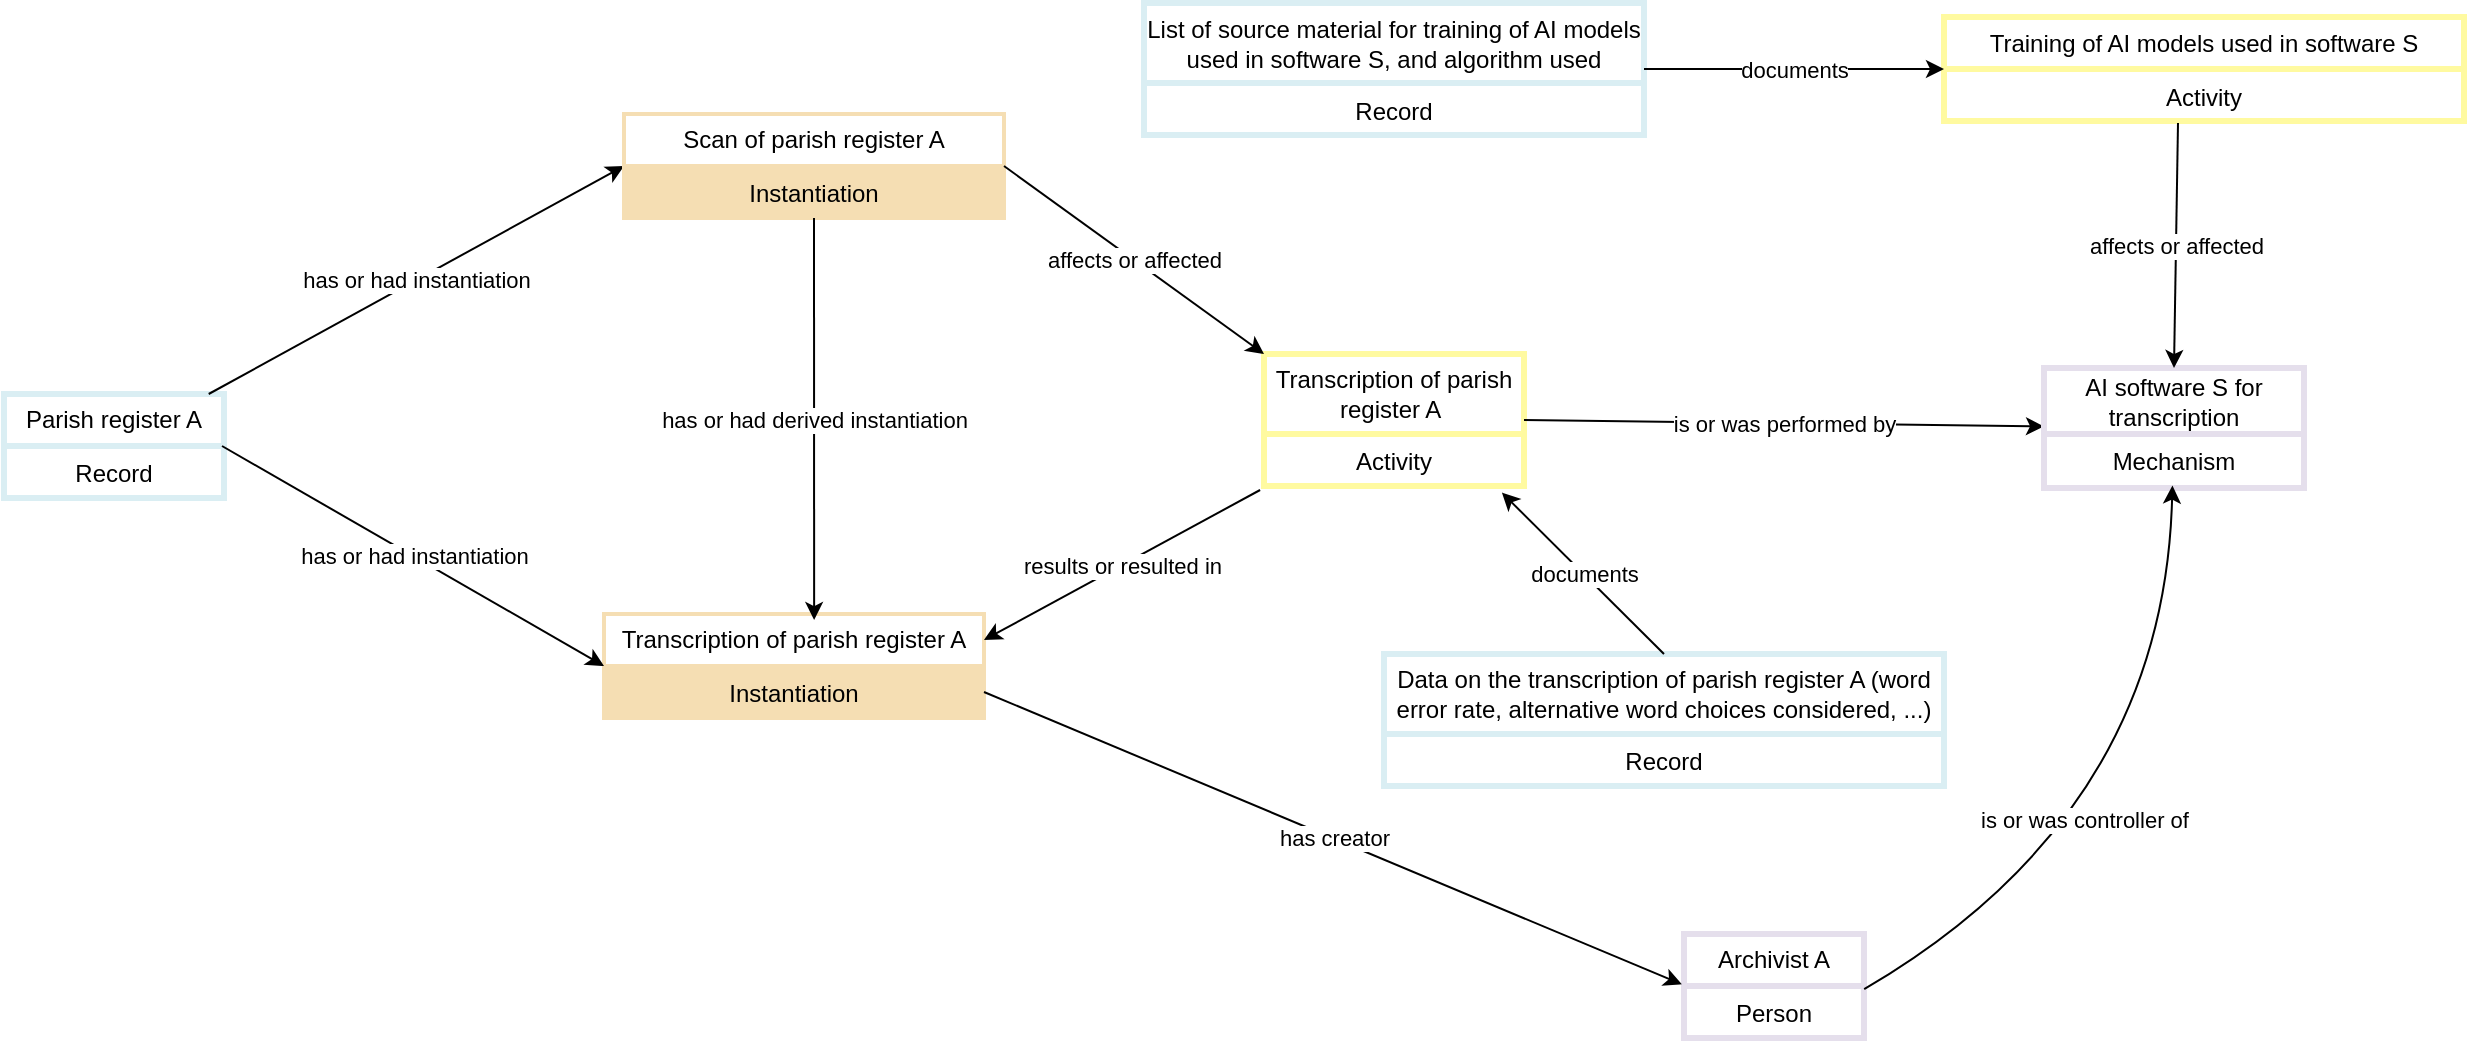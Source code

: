 <mxfile version="28.2.1">
  <diagram name="Page-1" id="7u0jDqiZUS1rl8G8wCQh">
    <mxGraphModel dx="1024" dy="666" grid="1" gridSize="10" guides="1" tooltips="1" connect="1" arrows="1" fold="1" page="1" pageScale="1" pageWidth="4681" pageHeight="3300" math="0" shadow="0">
      <root>
        <mxCell id="0" />
        <mxCell id="1" parent="0" />
        <mxCell id="wRteSTkEwEqD3XqNBMbn-1" value="Parish register A" style="swimlane;fontStyle=0;childLayout=stackLayout;horizontal=1;startSize=26;strokeColor=#DAEEF3;strokeWidth=3;fillColor=none;horizontalStack=0;resizeParent=1;resizeParentMax=0;resizeLast=0;collapsible=1;marginBottom=0;whiteSpace=wrap;html=1;" vertex="1" parent="1">
          <mxGeometry x="240" y="240" width="110" height="52" as="geometry" />
        </mxCell>
        <mxCell id="wRteSTkEwEqD3XqNBMbn-2" value="Record" style="text;strokeColor=#DAEEF3;strokeWidth=3;fillColor=none;align=center;verticalAlign=top;spacingLeft=4;spacingRight=4;overflow=hidden;rotatable=0;points=[[0,0.5],[1,0.5]];portConstraint=eastwest;whiteSpace=wrap;html=1;" vertex="1" parent="wRteSTkEwEqD3XqNBMbn-1">
          <mxGeometry y="26" width="110" height="26" as="geometry" />
        </mxCell>
        <mxCell id="wRteSTkEwEqD3XqNBMbn-3" value="Transcription of parish register A" style="swimlane;fontStyle=0;childLayout=stackLayout;horizontal=1;startSize=26;strokeColor=#F5DEB3;strokeWidth=2;fillColor=none;horizontalStack=0;resizeParent=1;resizeParentMax=0;resizeLast=0;collapsible=1;marginBottom=0;whiteSpace=wrap;html=1;" vertex="1" parent="1">
          <mxGeometry x="540" y="350" width="190" height="52" as="geometry" />
        </mxCell>
        <mxCell id="wRteSTkEwEqD3XqNBMbn-4" value="Instantiation&lt;div&gt;&lt;br&gt;&lt;/div&gt;" style="text;strokeColor=#F5DEB3;strokeWidth=2;fillColor=#F5DEB3;align=center;verticalAlign=top;spacingLeft=4;spacingRight=4;overflow=hidden;rotatable=0;points=[[0,0.5],[1,0.5]];portConstraint=eastwest;whiteSpace=wrap;html=1;" vertex="1" parent="wRteSTkEwEqD3XqNBMbn-3">
          <mxGeometry y="26" width="190" height="26" as="geometry" />
        </mxCell>
        <mxCell id="wRteSTkEwEqD3XqNBMbn-5" value="" style="endArrow=classic;html=1;rounded=0;entryX=0;entryY=0.5;entryDx=0;entryDy=0;exitX=0.991;exitY=0;exitDx=0;exitDy=0;exitPerimeter=0;" edge="1" parent="1" source="wRteSTkEwEqD3XqNBMbn-2" target="wRteSTkEwEqD3XqNBMbn-3">
          <mxGeometry relative="1" as="geometry">
            <mxPoint x="450" y="330" as="sourcePoint" />
            <mxPoint x="540" y="300" as="targetPoint" />
          </mxGeometry>
        </mxCell>
        <mxCell id="wRteSTkEwEqD3XqNBMbn-6" value="has or had instantiation" style="edgeLabel;resizable=0;html=1;;align=center;verticalAlign=middle;" connectable="0" vertex="1" parent="wRteSTkEwEqD3XqNBMbn-5">
          <mxGeometry relative="1" as="geometry" />
        </mxCell>
        <mxCell id="wRteSTkEwEqD3XqNBMbn-9" value="" style="endArrow=classic;html=1;rounded=0;entryX=0;entryY=0.5;entryDx=0;entryDy=0;" edge="1" parent="1" source="wRteSTkEwEqD3XqNBMbn-1" target="wRteSTkEwEqD3XqNBMbn-11">
          <mxGeometry relative="1" as="geometry">
            <mxPoint x="350" y="180" as="sourcePoint" />
            <mxPoint x="551" y="180" as="targetPoint" />
          </mxGeometry>
        </mxCell>
        <mxCell id="wRteSTkEwEqD3XqNBMbn-10" value="has or had instantiation" style="edgeLabel;resizable=0;html=1;;align=center;verticalAlign=middle;" connectable="0" vertex="1" parent="wRteSTkEwEqD3XqNBMbn-9">
          <mxGeometry relative="1" as="geometry" />
        </mxCell>
        <mxCell id="wRteSTkEwEqD3XqNBMbn-11" value="Scan of parish register A" style="swimlane;fontStyle=0;childLayout=stackLayout;horizontal=1;startSize=26;strokeColor=#F5DEB3;strokeWidth=2;fillColor=none;horizontalStack=0;resizeParent=1;resizeParentMax=0;resizeLast=0;collapsible=1;marginBottom=0;whiteSpace=wrap;html=1;" vertex="1" parent="1">
          <mxGeometry x="550" y="100" width="190" height="52" as="geometry" />
        </mxCell>
        <mxCell id="wRteSTkEwEqD3XqNBMbn-12" value="Instantiation&lt;div&gt;&lt;br&gt;&lt;/div&gt;" style="text;strokeColor=#F5DEB3;strokeWidth=2;fillColor=#F5DEB3;align=center;verticalAlign=top;spacingLeft=4;spacingRight=4;overflow=hidden;rotatable=0;points=[[0,0.5],[1,0.5]];portConstraint=eastwest;whiteSpace=wrap;html=1;" vertex="1" parent="wRteSTkEwEqD3XqNBMbn-11">
          <mxGeometry y="26" width="190" height="26" as="geometry" />
        </mxCell>
        <mxCell id="wRteSTkEwEqD3XqNBMbn-17" value="" style="endArrow=classic;html=1;rounded=0;entryX=0.553;entryY=0.058;entryDx=0;entryDy=0;exitX=0.5;exitY=1;exitDx=0;exitDy=0;entryPerimeter=0;" edge="1" parent="1" source="wRteSTkEwEqD3XqNBMbn-11" target="wRteSTkEwEqD3XqNBMbn-3">
          <mxGeometry relative="1" as="geometry">
            <mxPoint x="560" y="394" as="sourcePoint" />
            <mxPoint x="768" y="280" as="targetPoint" />
          </mxGeometry>
        </mxCell>
        <mxCell id="wRteSTkEwEqD3XqNBMbn-18" value="has or had derived instantiation" style="edgeLabel;resizable=0;html=1;;align=center;verticalAlign=middle;" connectable="0" vertex="1" parent="wRteSTkEwEqD3XqNBMbn-17">
          <mxGeometry relative="1" as="geometry" />
        </mxCell>
        <mxCell id="wRteSTkEwEqD3XqNBMbn-19" value="Transcription of parish register A&amp;nbsp;" style="swimlane;fontStyle=0;childLayout=stackLayout;horizontal=1;startSize=40;strokeColor=#FFFAA0;strokeWidth=3;fillColor=none;horizontalStack=0;resizeParent=1;resizeParentMax=0;resizeLast=0;collapsible=1;marginBottom=0;whiteSpace=wrap;html=1;" vertex="1" parent="1">
          <mxGeometry x="870" y="220" width="130" height="66" as="geometry" />
        </mxCell>
        <mxCell id="wRteSTkEwEqD3XqNBMbn-20" value="Activity" style="text;strokeColor=#FFFAA0;strokeWidth=3;fillColor=none;align=center;verticalAlign=top;spacingLeft=4;spacingRight=4;overflow=hidden;rotatable=0;points=[[0,0.5],[1,0.5]];portConstraint=eastwest;whiteSpace=wrap;html=1;" vertex="1" parent="wRteSTkEwEqD3XqNBMbn-19">
          <mxGeometry y="40" width="130" height="26" as="geometry" />
        </mxCell>
        <mxCell id="wRteSTkEwEqD3XqNBMbn-21" value="" style="endArrow=classic;html=1;rounded=0;exitX=1;exitY=0.5;exitDx=0;exitDy=0;" edge="1" parent="1" source="wRteSTkEwEqD3XqNBMbn-19" target="wRteSTkEwEqD3XqNBMbn-23">
          <mxGeometry relative="1" as="geometry">
            <mxPoint x="1010" y="254.936" as="sourcePoint" />
            <mxPoint x="1190" y="253" as="targetPoint" />
          </mxGeometry>
        </mxCell>
        <mxCell id="wRteSTkEwEqD3XqNBMbn-22" value="is or was performed by" style="edgeLabel;resizable=0;html=1;;align=center;verticalAlign=middle;" connectable="0" vertex="1" parent="wRteSTkEwEqD3XqNBMbn-21">
          <mxGeometry relative="1" as="geometry" />
        </mxCell>
        <mxCell id="wRteSTkEwEqD3XqNBMbn-23" value="AI software S for transcription" style="swimlane;fontStyle=0;childLayout=stackLayout;horizontal=1;startSize=33;strokeColor=#E5DFEC;strokeWidth=3;fillColor=none;horizontalStack=0;resizeParent=1;resizeParentMax=0;resizeLast=0;collapsible=1;marginBottom=0;whiteSpace=wrap;html=1;" vertex="1" parent="1">
          <mxGeometry x="1260" y="227" width="130" height="60" as="geometry" />
        </mxCell>
        <mxCell id="wRteSTkEwEqD3XqNBMbn-24" value="Mechanism" style="text;strokeColor=#E5DFEC;strokeWidth=3;fillColor=none;align=center;verticalAlign=top;spacingLeft=4;spacingRight=4;overflow=hidden;rotatable=0;points=[[0,0.5],[1,0.5]];portConstraint=eastwest;whiteSpace=wrap;html=1;" vertex="1" parent="wRteSTkEwEqD3XqNBMbn-23">
          <mxGeometry y="33" width="130" height="27" as="geometry" />
        </mxCell>
        <mxCell id="wRteSTkEwEqD3XqNBMbn-25" value="Training of AI models used in software S" style="swimlane;fontStyle=0;childLayout=stackLayout;horizontal=1;startSize=26;strokeColor=#FFFAA0;strokeWidth=3;fillColor=none;horizontalStack=0;resizeParent=1;resizeParentMax=0;resizeLast=0;collapsible=1;marginBottom=0;whiteSpace=wrap;html=1;" vertex="1" parent="1">
          <mxGeometry x="1210" y="51.5" width="260" height="52" as="geometry" />
        </mxCell>
        <mxCell id="wRteSTkEwEqD3XqNBMbn-26" value="Activity" style="text;strokeColor=#FFFAA0;strokeWidth=3;fillColor=none;align=center;verticalAlign=top;spacingLeft=4;spacingRight=4;overflow=hidden;rotatable=0;points=[[0,0.5],[1,0.5]];portConstraint=eastwest;whiteSpace=wrap;html=1;" vertex="1" parent="wRteSTkEwEqD3XqNBMbn-25">
          <mxGeometry y="26" width="260" height="26" as="geometry" />
        </mxCell>
        <mxCell id="wRteSTkEwEqD3XqNBMbn-28" value="" style="endArrow=classic;html=1;rounded=0;exitX=0.45;exitY=1.038;exitDx=0;exitDy=0;entryX=0.5;entryY=0;entryDx=0;entryDy=0;exitPerimeter=0;" edge="1" parent="1" source="wRteSTkEwEqD3XqNBMbn-26" target="wRteSTkEwEqD3XqNBMbn-23">
          <mxGeometry relative="1" as="geometry">
            <mxPoint x="1320" y="113.5" as="sourcePoint" />
            <mxPoint x="1320" y="203.5" as="targetPoint" />
          </mxGeometry>
        </mxCell>
        <mxCell id="wRteSTkEwEqD3XqNBMbn-29" value="affects or affected" style="edgeLabel;resizable=0;html=1;;align=center;verticalAlign=middle;" connectable="0" vertex="1" parent="wRteSTkEwEqD3XqNBMbn-28">
          <mxGeometry relative="1" as="geometry" />
        </mxCell>
        <mxCell id="wRteSTkEwEqD3XqNBMbn-30" value="List of source material for training of AI models used in software S, and algorithm used" style="swimlane;fontStyle=0;childLayout=stackLayout;horizontal=1;startSize=40;strokeColor=#DAEEF3;strokeWidth=3;fillColor=none;horizontalStack=0;resizeParent=1;resizeParentMax=0;resizeLast=0;collapsible=1;marginBottom=0;whiteSpace=wrap;html=1;" vertex="1" parent="1">
          <mxGeometry x="810" y="44.5" width="250" height="66" as="geometry" />
        </mxCell>
        <mxCell id="wRteSTkEwEqD3XqNBMbn-31" value="Record" style="text;strokeColor=#DAEEF3;strokeWidth=3;fillColor=none;align=center;verticalAlign=top;spacingLeft=4;spacingRight=4;overflow=hidden;rotatable=0;points=[[0,0.5],[1,0.5]];portConstraint=eastwest;whiteSpace=wrap;html=1;" vertex="1" parent="wRteSTkEwEqD3XqNBMbn-30">
          <mxGeometry y="40" width="250" height="26" as="geometry" />
        </mxCell>
        <mxCell id="wRteSTkEwEqD3XqNBMbn-32" value="" style="endArrow=classic;html=1;rounded=0;exitX=1;exitY=0.5;exitDx=0;exitDy=0;entryX=0;entryY=0.5;entryDx=0;entryDy=0;" edge="1" parent="1" source="wRteSTkEwEqD3XqNBMbn-30" target="wRteSTkEwEqD3XqNBMbn-25">
          <mxGeometry relative="1" as="geometry">
            <mxPoint x="1402" y="152" as="sourcePoint" />
            <mxPoint x="1400" y="275" as="targetPoint" />
          </mxGeometry>
        </mxCell>
        <mxCell id="wRteSTkEwEqD3XqNBMbn-33" value="documents" style="edgeLabel;resizable=0;html=1;;align=center;verticalAlign=middle;" connectable="0" vertex="1" parent="wRteSTkEwEqD3XqNBMbn-32">
          <mxGeometry relative="1" as="geometry" />
        </mxCell>
        <mxCell id="wRteSTkEwEqD3XqNBMbn-37" value="" style="endArrow=classic;html=1;rounded=0;exitX=1;exitY=0.5;exitDx=0;exitDy=0;entryX=0;entryY=0;entryDx=0;entryDy=0;" edge="1" parent="1" source="wRteSTkEwEqD3XqNBMbn-11" target="wRteSTkEwEqD3XqNBMbn-19">
          <mxGeometry relative="1" as="geometry">
            <mxPoint x="1032" y="140" as="sourcePoint" />
            <mxPoint x="1030" y="263" as="targetPoint" />
          </mxGeometry>
        </mxCell>
        <mxCell id="wRteSTkEwEqD3XqNBMbn-38" value="affects or affected" style="edgeLabel;resizable=0;html=1;;align=center;verticalAlign=middle;" connectable="0" vertex="1" parent="wRteSTkEwEqD3XqNBMbn-37">
          <mxGeometry relative="1" as="geometry" />
        </mxCell>
        <mxCell id="wRteSTkEwEqD3XqNBMbn-39" value="" style="endArrow=classic;html=1;rounded=0;exitX=-0.015;exitY=1.077;exitDx=0;exitDy=0;entryX=1;entryY=0.25;entryDx=0;entryDy=0;exitPerimeter=0;" edge="1" parent="1" source="wRteSTkEwEqD3XqNBMbn-20" target="wRteSTkEwEqD3XqNBMbn-3">
          <mxGeometry relative="1" as="geometry">
            <mxPoint x="800" y="380" as="sourcePoint" />
            <mxPoint x="930" y="474" as="targetPoint" />
          </mxGeometry>
        </mxCell>
        <mxCell id="wRteSTkEwEqD3XqNBMbn-40" value="results or resulted in" style="edgeLabel;resizable=0;html=1;;align=center;verticalAlign=middle;" connectable="0" vertex="1" parent="wRteSTkEwEqD3XqNBMbn-39">
          <mxGeometry relative="1" as="geometry" />
        </mxCell>
        <mxCell id="wRteSTkEwEqD3XqNBMbn-41" value="Data on the transcription of parish register A (word error rate, alternative word choices considered, ...)" style="swimlane;fontStyle=0;childLayout=stackLayout;horizontal=1;startSize=40;strokeColor=#DAEEF3;strokeWidth=3;fillColor=none;horizontalStack=0;resizeParent=1;resizeParentMax=0;resizeLast=0;collapsible=1;marginBottom=0;whiteSpace=wrap;html=1;" vertex="1" parent="1">
          <mxGeometry x="930" y="370" width="280" height="66" as="geometry" />
        </mxCell>
        <mxCell id="wRteSTkEwEqD3XqNBMbn-42" value="Record" style="text;strokeColor=#DAEEF3;strokeWidth=3;fillColor=none;align=center;verticalAlign=top;spacingLeft=4;spacingRight=4;overflow=hidden;rotatable=0;points=[[0,0.5],[1,0.5]];portConstraint=eastwest;whiteSpace=wrap;html=1;" vertex="1" parent="wRteSTkEwEqD3XqNBMbn-41">
          <mxGeometry y="40" width="280" height="26" as="geometry" />
        </mxCell>
        <mxCell id="wRteSTkEwEqD3XqNBMbn-43" value="" style="endArrow=classic;html=1;rounded=0;exitX=0.5;exitY=0;exitDx=0;exitDy=0;entryX=0.915;entryY=1.127;entryDx=0;entryDy=0;entryPerimeter=0;" edge="1" parent="1" source="wRteSTkEwEqD3XqNBMbn-41" target="wRteSTkEwEqD3XqNBMbn-20">
          <mxGeometry relative="1" as="geometry">
            <mxPoint x="970" y="375.41" as="sourcePoint" />
            <mxPoint x="1120" y="376.41" as="targetPoint" />
          </mxGeometry>
        </mxCell>
        <mxCell id="wRteSTkEwEqD3XqNBMbn-44" value="documents" style="edgeLabel;resizable=0;html=1;;align=center;verticalAlign=middle;" connectable="0" vertex="1" parent="wRteSTkEwEqD3XqNBMbn-43">
          <mxGeometry relative="1" as="geometry" />
        </mxCell>
        <mxCell id="wRteSTkEwEqD3XqNBMbn-45" value="Archivist A" style="swimlane;fontStyle=0;childLayout=stackLayout;horizontal=1;startSize=26;strokeColor=#E5DFEC;strokeWidth=3;fillColor=none;horizontalStack=0;resizeParent=1;resizeParentMax=0;resizeLast=0;collapsible=1;marginBottom=0;whiteSpace=wrap;html=1;" vertex="1" parent="1">
          <mxGeometry x="1080" y="510" width="90" height="52" as="geometry" />
        </mxCell>
        <mxCell id="wRteSTkEwEqD3XqNBMbn-46" value="Person" style="text;strokeColor=#E5DFEC;strokeWidth=3;fillColor=none;align=center;verticalAlign=top;spacingLeft=4;spacingRight=4;overflow=hidden;rotatable=0;points=[[0,0.5],[1,0.5]];portConstraint=eastwest;whiteSpace=wrap;html=1;" vertex="1" parent="wRteSTkEwEqD3XqNBMbn-45">
          <mxGeometry y="26" width="90" height="26" as="geometry" />
        </mxCell>
        <mxCell id="wRteSTkEwEqD3XqNBMbn-47" value="" style="endArrow=classic;html=1;rounded=0;entryX=-0.012;entryY=-0.032;entryDx=0;entryDy=0;exitX=1;exitY=0.75;exitDx=0;exitDy=0;entryPerimeter=0;" edge="1" parent="1" source="wRteSTkEwEqD3XqNBMbn-3" target="wRteSTkEwEqD3XqNBMbn-46">
          <mxGeometry relative="1" as="geometry">
            <mxPoint x="780" y="395.5" as="sourcePoint" />
            <mxPoint x="780" y="596.5" as="targetPoint" />
          </mxGeometry>
        </mxCell>
        <mxCell id="wRteSTkEwEqD3XqNBMbn-48" value="has creator" style="edgeLabel;resizable=0;html=1;;align=center;verticalAlign=middle;" connectable="0" vertex="1" parent="wRteSTkEwEqD3XqNBMbn-47">
          <mxGeometry relative="1" as="geometry" />
        </mxCell>
        <mxCell id="wRteSTkEwEqD3XqNBMbn-49" value="" style="endArrow=classic;html=1;rounded=0;exitX=1.001;exitY=0.059;exitDx=0;exitDy=0;exitPerimeter=0;curved=1;entryX=0.494;entryY=0.954;entryDx=0;entryDy=0;entryPerimeter=0;" edge="1" parent="1" source="wRteSTkEwEqD3XqNBMbn-46" target="wRteSTkEwEqD3XqNBMbn-24">
          <mxGeometry relative="1" as="geometry">
            <mxPoint x="1240" y="550" as="sourcePoint" />
            <mxPoint x="1325" y="290" as="targetPoint" />
            <Array as="points">
              <mxPoint x="1320" y="450" />
            </Array>
          </mxGeometry>
        </mxCell>
        <mxCell id="wRteSTkEwEqD3XqNBMbn-50" value="is or was controller of" style="edgeLabel;resizable=0;html=1;;align=center;verticalAlign=middle;" connectable="0" vertex="1" parent="wRteSTkEwEqD3XqNBMbn-49">
          <mxGeometry relative="1" as="geometry">
            <mxPoint x="-36" as="offset" />
          </mxGeometry>
        </mxCell>
      </root>
    </mxGraphModel>
  </diagram>
</mxfile>
